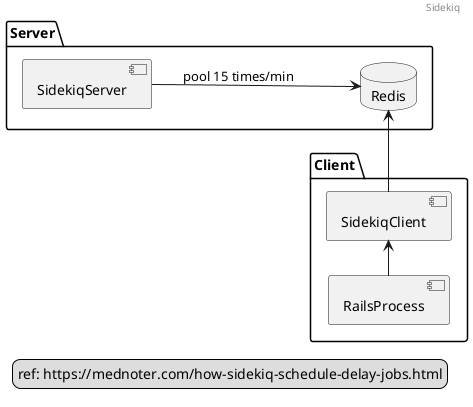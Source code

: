 @startuml Sidekiq
header Sidekiq
legend
ref: https://mednoter.com/how-sidekiq-schedule-delay-jobs.html
end legend

left to right direction
package Server {
  component SidekiqServer
  database Redis

  SidekiqServer --> Redis: pool 15 times/min
}

package Client {
  component RailsProcess
  component SidekiqClient

  RailsProcess --right-> SidekiqClient
  SidekiqClient -> Redis
}

@enduml